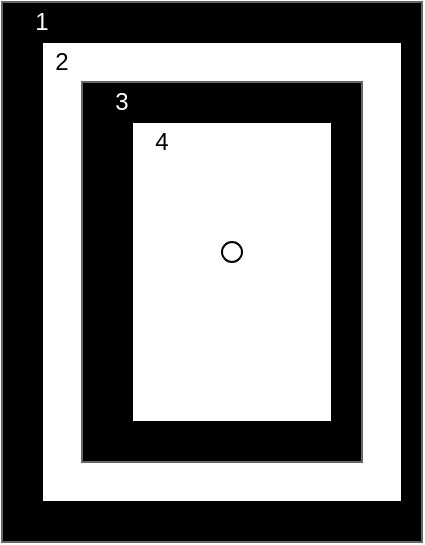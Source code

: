 <mxfile version="14.6.10" type="device"><diagram id="_r3yn2BsxgAaX31rtztR" name="Page-1"><mxGraphModel dx="677" dy="377" grid="1" gridSize="10" guides="1" tooltips="1" connect="1" arrows="1" fold="1" page="1" pageScale="1" pageWidth="1169" pageHeight="550" math="0" shadow="0"><root><mxCell id="0"/><mxCell id="1" parent="0"/><mxCell id="FPmA_F12P8uRog3h2g7z-9" value="" style="rounded=0;whiteSpace=wrap;html=1;strokeColor=#666666;fontColor=#333333;fillColor=#000000;" vertex="1" parent="1"><mxGeometry x="420" y="70" width="210" height="270" as="geometry"/></mxCell><mxCell id="FPmA_F12P8uRog3h2g7z-10" value="" style="rounded=0;whiteSpace=wrap;html=1;fillColor=#FFFFFF;" vertex="1" parent="1"><mxGeometry x="440" y="90" width="180" height="230" as="geometry"/></mxCell><mxCell id="FPmA_F12P8uRog3h2g7z-11" value="" style="rounded=0;whiteSpace=wrap;html=1;strokeColor=#666666;fontColor=#333333;fillColor=#000000;" vertex="1" parent="1"><mxGeometry x="460" y="110" width="140" height="190" as="geometry"/></mxCell><mxCell id="FPmA_F12P8uRog3h2g7z-12" value="" style="rounded=0;whiteSpace=wrap;html=1;fillColor=#FFFFFF;" vertex="1" parent="1"><mxGeometry x="485" y="130" width="100" height="150" as="geometry"/></mxCell><mxCell id="FPmA_F12P8uRog3h2g7z-13" value="2" style="text;html=1;strokeColor=none;fillColor=none;align=center;verticalAlign=middle;whiteSpace=wrap;rounded=0;" vertex="1" parent="1"><mxGeometry x="430" y="90" width="40" height="20" as="geometry"/></mxCell><mxCell id="FPmA_F12P8uRog3h2g7z-14" value="4" style="text;html=1;strokeColor=none;fillColor=none;align=center;verticalAlign=middle;whiteSpace=wrap;rounded=0;" vertex="1" parent="1"><mxGeometry x="480" y="130" width="40" height="20" as="geometry"/></mxCell><mxCell id="FPmA_F12P8uRog3h2g7z-15" value="&lt;font color=&quot;#FFFFFF&quot;&gt;1&lt;/font&gt;" style="text;html=1;align=center;verticalAlign=middle;whiteSpace=wrap;rounded=0;" vertex="1" parent="1"><mxGeometry x="420" y="70" width="40" height="20" as="geometry"/></mxCell><mxCell id="FPmA_F12P8uRog3h2g7z-16" value="&lt;font color=&quot;#FFFFFF&quot;&gt;3&lt;/font&gt;" style="text;html=1;align=center;verticalAlign=middle;whiteSpace=wrap;rounded=0;" vertex="1" parent="1"><mxGeometry x="460" y="110" width="40" height="20" as="geometry"/></mxCell><mxCell id="FPmA_F12P8uRog3h2g7z-17" value="" style="ellipse;whiteSpace=wrap;html=1;strokeColor=#000000;fillColor=#FFFFFF;" vertex="1" parent="1"><mxGeometry x="530" y="190" width="10" height="10" as="geometry"/></mxCell></root></mxGraphModel></diagram></mxfile>
